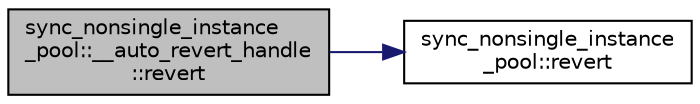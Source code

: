 digraph "sync_nonsingle_instance_pool::__auto_revert_handle::revert"
{
 // LATEX_PDF_SIZE
  edge [fontname="Helvetica",fontsize="10",labelfontname="Helvetica",labelfontsize="10"];
  node [fontname="Helvetica",fontsize="10",shape=record];
  rankdir="LR";
  Node33 [label="sync_nonsingle_instance\l_pool::__auto_revert_handle\l::revert",height=0.2,width=0.4,color="black", fillcolor="grey75", style="filled", fontcolor="black",tooltip=" "];
  Node33 -> Node34 [color="midnightblue",fontsize="10",style="solid",fontname="Helvetica"];
  Node34 [label="sync_nonsingle_instance\l_pool::revert",height=0.2,width=0.4,color="black", fillcolor="white", style="filled",URL="$classsync__nonsingle__instance__pool.html#a7f51d75d9127babb8e0adf7e5708fb02",tooltip=" "];
}
